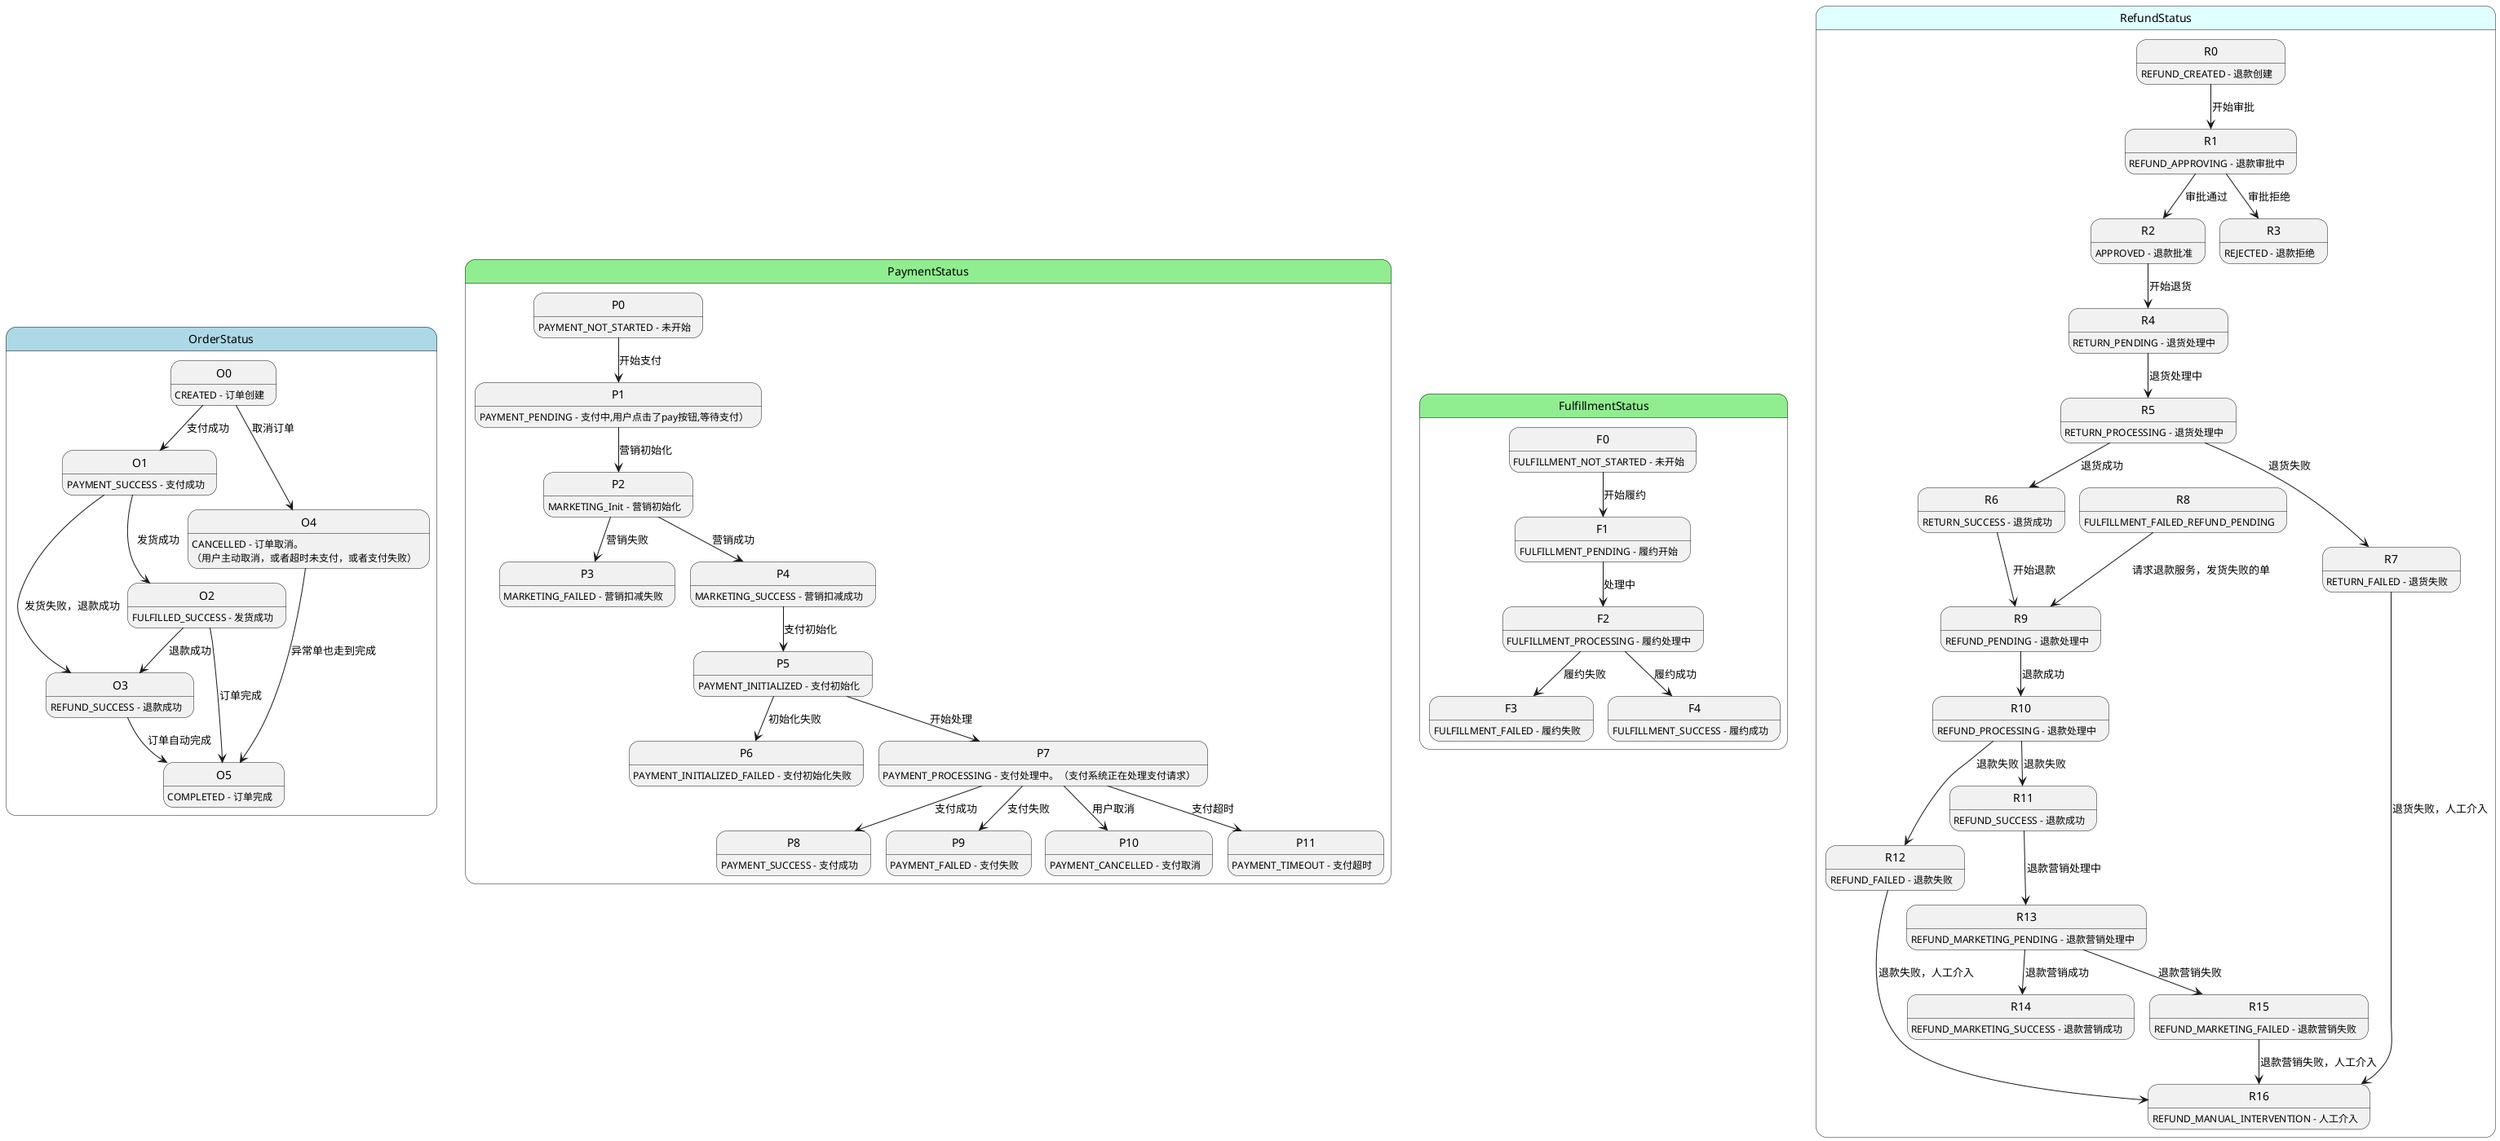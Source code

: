 @startuml

state OrderStatus #lightblue {
    O0: CREATED - 订单创建
    O1: PAYMENT_SUCCESS - 支付成功
    O2: FULFILLED_SUCCESS - 发货成功
    O3: REFUND_SUCCESS - 退款成功
    O4: CANCELLED - 订单取消。\n（用户主动取消，或者超时未支付，或者支付失败）
    O5: COMPLETED - 订单完成

    O0 --> O1 : 支付成功
    O0 --> O4 : 取消订单
    O1 --> O2 : 发货成功
    O1 --> O3 : 发货失败，退款成功
    O2 --> O3 : 退款成功
    O2 --> O5 : 订单完成
    O3 --> O5 : 订单自动完成
    O4 --> O5 : 异常单也走到完成
}

state PaymentStatus #lightgreen {
    P0: PAYMENT_NOT_STARTED - 未开始
    P1: PAYMENT_PENDING - 支付中,用户点击了pay按钮,等待支付）
    P2: MARKETING_Init - 营销初始化
    P3: MARKETING_FAILED - 营销扣减失败
    P4: MARKETING_SUCCESS - 营销扣减成功
    P5: PAYMENT_INITIALIZED - 支付初始化
    P6: PAYMENT_INITIALIZED_FAILED - 支付初始化失败
    P7: PAYMENT_PROCESSING - 支付处理中。（支付系统正在处理支付请求）
    P8: PAYMENT_SUCCESS - 支付成功
    P9: PAYMENT_FAILED - 支付失败
    P10: PAYMENT_CANCELLED - 支付取消
    P11: PAYMENT_TIMEOUT - 支付超时

    P0 --> P1 : 开始支付

    P1 --> P2 : 营销初始化
    P2 --> P3 : 营销失败
    P2 --> P4 : 营销成功

    P4 --> P5 : 支付初始化
    P5 --> P6 : 初始化失败
    P5 --> P7 : 开始处理
    P7 --> P8 : 支付成功
    P7 --> P9 : 支付失败
    P7 --> P10 : 用户取消
    P7 --> P11 : 支付超时
}

state FulfillmentStatus #lightgreen {
    F0: FULFILLMENT_NOT_STARTED - 未开始
    F1: FULFILLMENT_PENDING - 履约开始
    F2: FULFILLMENT_PROCESSING - 履约处理中
    F3: FULFILLMENT_FAILED - 履约失败
    F4: FULFILLMENT_SUCCESS - 履约成功
    
    F0 --> F1 : 开始履约
    F1 --> F2 : 处理中
    F2 --> F3 : 履约失败
    F2 --> F4 : 履约成功
}


state RefundStatus #lightcyan {
    R0: REFUND_CREATED - 退款创建

    R1: REFUND_APPROVING - 退款审批中
    R2: APPROVED - 退款批准
    R3: REJECTED - 退款拒绝

    R4: RETURN_PENDING - 退货处理中
    R5: RETURN_PROCESSING - 退货处理中
    R6: RETURN_SUCCESS - 退货成功
    R7: RETURN_FAILED - 退货失败

    R8: FULFILLMENT_FAILED_REFUND_PENDING
    R9: REFUND_PENDING - 退款处理中
    R10: REFUND_PROCESSING - 退款处理中
    R11: REFUND_SUCCESS - 退款成功
    R12: REFUND_FAILED - 退款失败

    R13: REFUND_MARKETING_PENDING - 退款营销处理中
    R14: REFUND_MARKETING_SUCCESS - 退款营销成功
    R15: REFUND_MARKETING_FAILED - 退款营销失败

    R16: REFUND_MANUAL_INTERVENTION - 人工介入

    R0 --> R1 : 开始审批
    R1 --> R2 : 审批通过
    R1 --> R3 : 审批拒绝
    R2 --> R4 : 开始退货
    R4 --> R5 : 退货处理中
    R5 --> R6 : 退货成功
    R5 --> R7 : 退货失败
    R6 --> R9 : 开始退款
  

    R8 --> R9 : 请求退款服务，发货失败的单
    R9 --> R10 : 退款成功

    R10 --> R11 : 退款失败
    R10 --> R12 : 退款失败

    R11 --> R13 : 退款营销处理中
    R13 --> R14 : 退款营销成功
    R13 --> R15 : 退款营销失败

    R7 --> R16 : 退货失败，人工介入
    R12 --> R16 : 退款失败，人工介入
    R15 --> R16 : 退款营销失败，人工介入
}
@enduml